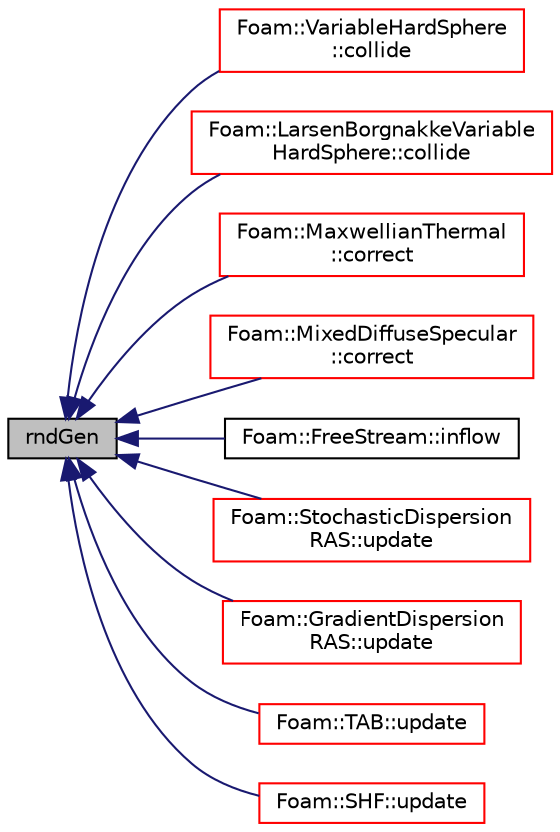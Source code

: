 digraph "rndGen"
{
  bgcolor="transparent";
  edge [fontname="Helvetica",fontsize="10",labelfontname="Helvetica",labelfontsize="10"];
  node [fontname="Helvetica",fontsize="10",shape=record];
  rankdir="LR";
  Node1 [label="rndGen",height=0.2,width=0.4,color="black", fillcolor="grey75", style="filled", fontcolor="black"];
  Node1 -> Node2 [dir="back",color="midnightblue",fontsize="10",style="solid",fontname="Helvetica"];
  Node2 [label="Foam::VariableHardSphere\l::collide",height=0.2,width=0.4,color="red",URL="$a02901.html#af028e1d3dc9aba7d1abd7d124b8a9a27",tooltip="Apply collision. "];
  Node1 -> Node3 [dir="back",color="midnightblue",fontsize="10",style="solid",fontname="Helvetica"];
  Node3 [label="Foam::LarsenBorgnakkeVariable\lHardSphere::collide",height=0.2,width=0.4,color="red",URL="$a01301.html#af028e1d3dc9aba7d1abd7d124b8a9a27",tooltip="Apply collision. "];
  Node1 -> Node4 [dir="back",color="midnightblue",fontsize="10",style="solid",fontname="Helvetica"];
  Node4 [label="Foam::MaxwellianThermal\l::correct",height=0.2,width=0.4,color="red",URL="$a01492.html#a881dca43d304d4d744b6e48dac4439b1",tooltip="Apply wall correction. "];
  Node1 -> Node5 [dir="back",color="midnightblue",fontsize="10",style="solid",fontname="Helvetica"];
  Node5 [label="Foam::MixedDiffuseSpecular\l::correct",height=0.2,width=0.4,color="red",URL="$a01551.html#a881dca43d304d4d744b6e48dac4439b1",tooltip="Apply wall correction. "];
  Node1 -> Node6 [dir="back",color="midnightblue",fontsize="10",style="solid",fontname="Helvetica"];
  Node6 [label="Foam::FreeStream::inflow",height=0.2,width=0.4,color="black",URL="$a00875.html#a84e6a7b742df4fcb240fff3040770a0b",tooltip="Introduce particles. "];
  Node1 -> Node7 [dir="back",color="midnightblue",fontsize="10",style="solid",fontname="Helvetica"];
  Node7 [label="Foam::StochasticDispersion\lRAS::update",height=0.2,width=0.4,color="red",URL="$a02540.html#afb99589150c1ee258da64f8f0c1f37f8",tooltip="Update (disperse particles) "];
  Node1 -> Node8 [dir="back",color="midnightblue",fontsize="10",style="solid",fontname="Helvetica"];
  Node8 [label="Foam::GradientDispersion\lRAS::update",height=0.2,width=0.4,color="red",URL="$a00955.html#afb99589150c1ee258da64f8f0c1f37f8",tooltip="Update (disperse particles) "];
  Node1 -> Node9 [dir="back",color="midnightblue",fontsize="10",style="solid",fontname="Helvetica"];
  Node9 [label="Foam::TAB::update",height=0.2,width=0.4,color="red",URL="$a02639.html#af86a08f997bc779309ec7d00e914e292",tooltip="Update the parcel diameter. "];
  Node1 -> Node10 [dir="back",color="midnightblue",fontsize="10",style="solid",fontname="Helvetica"];
  Node10 [label="Foam::SHF::update",height=0.2,width=0.4,color="red",URL="$a02368.html#af86a08f997bc779309ec7d00e914e292",tooltip="Update the parcel properties. "];
}
